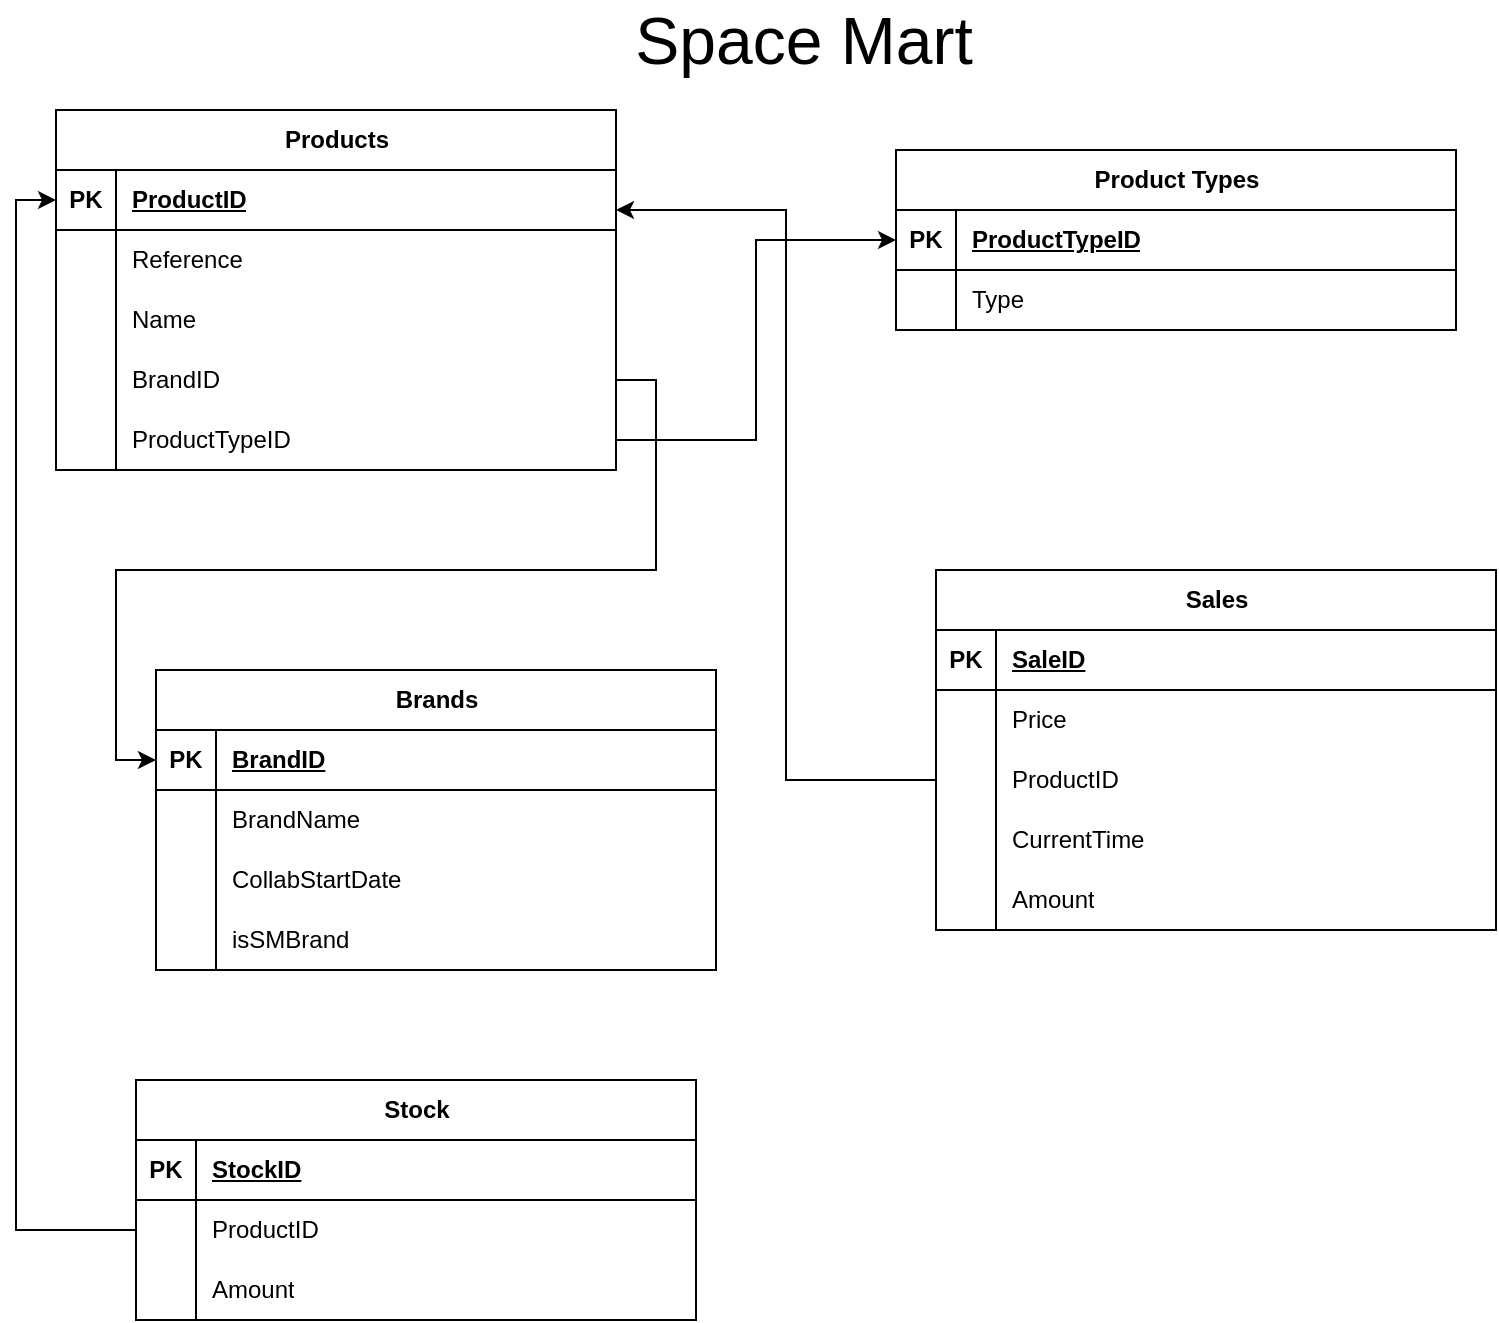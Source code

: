 <mxfile version="21.2.1" type="github">
  <diagram name="Page-1" id="Y0gpa_do-GXx1ux8oH2O">
    <mxGraphModel dx="1050" dy="581" grid="1" gridSize="10" guides="1" tooltips="1" connect="1" arrows="1" fold="1" page="1" pageScale="1" pageWidth="827" pageHeight="1169" math="0" shadow="0">
      <root>
        <mxCell id="0" />
        <mxCell id="1" parent="0" />
        <mxCell id="UjEITl3_2G-juXB7MJoG-36" value="Products" style="shape=table;startSize=30;container=1;collapsible=1;childLayout=tableLayout;fixedRows=1;rowLines=0;fontStyle=1;align=center;resizeLast=1;html=1;" vertex="1" parent="1">
          <mxGeometry x="40" y="100" width="280" height="180" as="geometry">
            <mxRectangle x="290" y="180" width="90" height="30" as="alternateBounds" />
          </mxGeometry>
        </mxCell>
        <mxCell id="UjEITl3_2G-juXB7MJoG-37" value="" style="shape=tableRow;horizontal=0;startSize=0;swimlaneHead=0;swimlaneBody=0;fillColor=none;collapsible=0;dropTarget=0;points=[[0,0.5],[1,0.5]];portConstraint=eastwest;top=0;left=0;right=0;bottom=1;" vertex="1" parent="UjEITl3_2G-juXB7MJoG-36">
          <mxGeometry y="30" width="280" height="30" as="geometry" />
        </mxCell>
        <mxCell id="UjEITl3_2G-juXB7MJoG-38" value="PK" style="shape=partialRectangle;connectable=0;fillColor=none;top=0;left=0;bottom=0;right=0;fontStyle=1;overflow=hidden;whiteSpace=wrap;html=1;" vertex="1" parent="UjEITl3_2G-juXB7MJoG-37">
          <mxGeometry width="30" height="30" as="geometry">
            <mxRectangle width="30" height="30" as="alternateBounds" />
          </mxGeometry>
        </mxCell>
        <mxCell id="UjEITl3_2G-juXB7MJoG-39" value="ProductID" style="shape=partialRectangle;connectable=0;fillColor=none;top=0;left=0;bottom=0;right=0;align=left;spacingLeft=6;fontStyle=5;overflow=hidden;whiteSpace=wrap;html=1;" vertex="1" parent="UjEITl3_2G-juXB7MJoG-37">
          <mxGeometry x="30" width="250" height="30" as="geometry">
            <mxRectangle width="250" height="30" as="alternateBounds" />
          </mxGeometry>
        </mxCell>
        <mxCell id="UjEITl3_2G-juXB7MJoG-40" value="" style="shape=tableRow;horizontal=0;startSize=0;swimlaneHead=0;swimlaneBody=0;fillColor=none;collapsible=0;dropTarget=0;points=[[0,0.5],[1,0.5]];portConstraint=eastwest;top=0;left=0;right=0;bottom=0;" vertex="1" parent="UjEITl3_2G-juXB7MJoG-36">
          <mxGeometry y="60" width="280" height="30" as="geometry" />
        </mxCell>
        <mxCell id="UjEITl3_2G-juXB7MJoG-41" value="" style="shape=partialRectangle;connectable=0;fillColor=none;top=0;left=0;bottom=0;right=0;editable=1;overflow=hidden;whiteSpace=wrap;html=1;" vertex="1" parent="UjEITl3_2G-juXB7MJoG-40">
          <mxGeometry width="30" height="30" as="geometry">
            <mxRectangle width="30" height="30" as="alternateBounds" />
          </mxGeometry>
        </mxCell>
        <mxCell id="UjEITl3_2G-juXB7MJoG-42" value="Reference" style="shape=partialRectangle;connectable=0;fillColor=none;top=0;left=0;bottom=0;right=0;align=left;spacingLeft=6;overflow=hidden;whiteSpace=wrap;html=1;" vertex="1" parent="UjEITl3_2G-juXB7MJoG-40">
          <mxGeometry x="30" width="250" height="30" as="geometry">
            <mxRectangle width="250" height="30" as="alternateBounds" />
          </mxGeometry>
        </mxCell>
        <mxCell id="UjEITl3_2G-juXB7MJoG-43" value="" style="shape=tableRow;horizontal=0;startSize=0;swimlaneHead=0;swimlaneBody=0;fillColor=none;collapsible=0;dropTarget=0;points=[[0,0.5],[1,0.5]];portConstraint=eastwest;top=0;left=0;right=0;bottom=0;" vertex="1" parent="UjEITl3_2G-juXB7MJoG-36">
          <mxGeometry y="90" width="280" height="30" as="geometry" />
        </mxCell>
        <mxCell id="UjEITl3_2G-juXB7MJoG-44" value="" style="shape=partialRectangle;connectable=0;fillColor=none;top=0;left=0;bottom=0;right=0;editable=1;overflow=hidden;whiteSpace=wrap;html=1;" vertex="1" parent="UjEITl3_2G-juXB7MJoG-43">
          <mxGeometry width="30" height="30" as="geometry">
            <mxRectangle width="30" height="30" as="alternateBounds" />
          </mxGeometry>
        </mxCell>
        <mxCell id="UjEITl3_2G-juXB7MJoG-45" value="Name" style="shape=partialRectangle;connectable=0;fillColor=none;top=0;left=0;bottom=0;right=0;align=left;spacingLeft=6;overflow=hidden;whiteSpace=wrap;html=1;" vertex="1" parent="UjEITl3_2G-juXB7MJoG-43">
          <mxGeometry x="30" width="250" height="30" as="geometry">
            <mxRectangle width="250" height="30" as="alternateBounds" />
          </mxGeometry>
        </mxCell>
        <mxCell id="UjEITl3_2G-juXB7MJoG-46" value="" style="shape=tableRow;horizontal=0;startSize=0;swimlaneHead=0;swimlaneBody=0;fillColor=none;collapsible=0;dropTarget=0;points=[[0,0.5],[1,0.5]];portConstraint=eastwest;top=0;left=0;right=0;bottom=0;" vertex="1" parent="UjEITl3_2G-juXB7MJoG-36">
          <mxGeometry y="120" width="280" height="30" as="geometry" />
        </mxCell>
        <mxCell id="UjEITl3_2G-juXB7MJoG-47" value="" style="shape=partialRectangle;connectable=0;fillColor=none;top=0;left=0;bottom=0;right=0;editable=1;overflow=hidden;whiteSpace=wrap;html=1;" vertex="1" parent="UjEITl3_2G-juXB7MJoG-46">
          <mxGeometry width="30" height="30" as="geometry">
            <mxRectangle width="30" height="30" as="alternateBounds" />
          </mxGeometry>
        </mxCell>
        <mxCell id="UjEITl3_2G-juXB7MJoG-48" value="BrandID" style="shape=partialRectangle;connectable=0;fillColor=none;top=0;left=0;bottom=0;right=0;align=left;spacingLeft=6;overflow=hidden;whiteSpace=wrap;html=1;" vertex="1" parent="UjEITl3_2G-juXB7MJoG-46">
          <mxGeometry x="30" width="250" height="30" as="geometry">
            <mxRectangle width="250" height="30" as="alternateBounds" />
          </mxGeometry>
        </mxCell>
        <mxCell id="UjEITl3_2G-juXB7MJoG-49" style="shape=tableRow;horizontal=0;startSize=0;swimlaneHead=0;swimlaneBody=0;fillColor=none;collapsible=0;dropTarget=0;points=[[0,0.5],[1,0.5]];portConstraint=eastwest;top=0;left=0;right=0;bottom=0;" vertex="1" parent="UjEITl3_2G-juXB7MJoG-36">
          <mxGeometry y="150" width="280" height="30" as="geometry" />
        </mxCell>
        <mxCell id="UjEITl3_2G-juXB7MJoG-50" style="shape=partialRectangle;connectable=0;fillColor=none;top=0;left=0;bottom=0;right=0;editable=1;overflow=hidden;whiteSpace=wrap;html=1;" vertex="1" parent="UjEITl3_2G-juXB7MJoG-49">
          <mxGeometry width="30" height="30" as="geometry">
            <mxRectangle width="30" height="30" as="alternateBounds" />
          </mxGeometry>
        </mxCell>
        <mxCell id="UjEITl3_2G-juXB7MJoG-51" value="ProductTypeID" style="shape=partialRectangle;connectable=0;fillColor=none;top=0;left=0;bottom=0;right=0;align=left;spacingLeft=6;overflow=hidden;whiteSpace=wrap;html=1;" vertex="1" parent="UjEITl3_2G-juXB7MJoG-49">
          <mxGeometry x="30" width="250" height="30" as="geometry">
            <mxRectangle width="250" height="30" as="alternateBounds" />
          </mxGeometry>
        </mxCell>
        <mxCell id="UjEITl3_2G-juXB7MJoG-5" value="Space Mart" style="text;html=1;strokeColor=none;fillColor=none;align=center;verticalAlign=middle;whiteSpace=wrap;rounded=0;fontSize=33;" vertex="1" parent="1">
          <mxGeometry x="299" y="50" width="230" height="30" as="geometry" />
        </mxCell>
        <mxCell id="UjEITl3_2G-juXB7MJoG-57" value="Product Types" style="shape=table;startSize=30;container=1;collapsible=1;childLayout=tableLayout;fixedRows=1;rowLines=0;fontStyle=1;align=center;resizeLast=1;html=1;" vertex="1" parent="1">
          <mxGeometry x="460" y="120" width="280" height="90" as="geometry">
            <mxRectangle x="290" y="180" width="90" height="30" as="alternateBounds" />
          </mxGeometry>
        </mxCell>
        <mxCell id="UjEITl3_2G-juXB7MJoG-58" value="" style="shape=tableRow;horizontal=0;startSize=0;swimlaneHead=0;swimlaneBody=0;fillColor=none;collapsible=0;dropTarget=0;points=[[0,0.5],[1,0.5]];portConstraint=eastwest;top=0;left=0;right=0;bottom=1;" vertex="1" parent="UjEITl3_2G-juXB7MJoG-57">
          <mxGeometry y="30" width="280" height="30" as="geometry" />
        </mxCell>
        <mxCell id="UjEITl3_2G-juXB7MJoG-59" value="PK" style="shape=partialRectangle;connectable=0;fillColor=none;top=0;left=0;bottom=0;right=0;fontStyle=1;overflow=hidden;whiteSpace=wrap;html=1;" vertex="1" parent="UjEITl3_2G-juXB7MJoG-58">
          <mxGeometry width="30" height="30" as="geometry">
            <mxRectangle width="30" height="30" as="alternateBounds" />
          </mxGeometry>
        </mxCell>
        <mxCell id="UjEITl3_2G-juXB7MJoG-60" value="ProductTypeID" style="shape=partialRectangle;connectable=0;fillColor=none;top=0;left=0;bottom=0;right=0;align=left;spacingLeft=6;fontStyle=5;overflow=hidden;whiteSpace=wrap;html=1;" vertex="1" parent="UjEITl3_2G-juXB7MJoG-58">
          <mxGeometry x="30" width="250" height="30" as="geometry">
            <mxRectangle width="250" height="30" as="alternateBounds" />
          </mxGeometry>
        </mxCell>
        <mxCell id="UjEITl3_2G-juXB7MJoG-61" value="" style="shape=tableRow;horizontal=0;startSize=0;swimlaneHead=0;swimlaneBody=0;fillColor=none;collapsible=0;dropTarget=0;points=[[0,0.5],[1,0.5]];portConstraint=eastwest;top=0;left=0;right=0;bottom=0;" vertex="1" parent="UjEITl3_2G-juXB7MJoG-57">
          <mxGeometry y="60" width="280" height="30" as="geometry" />
        </mxCell>
        <mxCell id="UjEITl3_2G-juXB7MJoG-62" value="" style="shape=partialRectangle;connectable=0;fillColor=none;top=0;left=0;bottom=0;right=0;editable=1;overflow=hidden;whiteSpace=wrap;html=1;" vertex="1" parent="UjEITl3_2G-juXB7MJoG-61">
          <mxGeometry width="30" height="30" as="geometry">
            <mxRectangle width="30" height="30" as="alternateBounds" />
          </mxGeometry>
        </mxCell>
        <mxCell id="UjEITl3_2G-juXB7MJoG-63" value="Type" style="shape=partialRectangle;connectable=0;fillColor=none;top=0;left=0;bottom=0;right=0;align=left;spacingLeft=6;overflow=hidden;whiteSpace=wrap;html=1;" vertex="1" parent="UjEITl3_2G-juXB7MJoG-61">
          <mxGeometry x="30" width="250" height="30" as="geometry">
            <mxRectangle width="250" height="30" as="alternateBounds" />
          </mxGeometry>
        </mxCell>
        <mxCell id="UjEITl3_2G-juXB7MJoG-74" style="edgeStyle=orthogonalEdgeStyle;rounded=0;orthogonalLoop=1;jettySize=auto;html=1;" edge="1" parent="1" source="UjEITl3_2G-juXB7MJoG-49" target="UjEITl3_2G-juXB7MJoG-58">
          <mxGeometry relative="1" as="geometry" />
        </mxCell>
        <mxCell id="UjEITl3_2G-juXB7MJoG-75" value="Brands" style="shape=table;startSize=30;container=1;collapsible=1;childLayout=tableLayout;fixedRows=1;rowLines=0;fontStyle=1;align=center;resizeLast=1;html=1;" vertex="1" parent="1">
          <mxGeometry x="90" y="380" width="280" height="150" as="geometry">
            <mxRectangle x="290" y="180" width="90" height="30" as="alternateBounds" />
          </mxGeometry>
        </mxCell>
        <mxCell id="UjEITl3_2G-juXB7MJoG-76" value="" style="shape=tableRow;horizontal=0;startSize=0;swimlaneHead=0;swimlaneBody=0;fillColor=none;collapsible=0;dropTarget=0;points=[[0,0.5],[1,0.5]];portConstraint=eastwest;top=0;left=0;right=0;bottom=1;" vertex="1" parent="UjEITl3_2G-juXB7MJoG-75">
          <mxGeometry y="30" width="280" height="30" as="geometry" />
        </mxCell>
        <mxCell id="UjEITl3_2G-juXB7MJoG-77" value="PK" style="shape=partialRectangle;connectable=0;fillColor=none;top=0;left=0;bottom=0;right=0;fontStyle=1;overflow=hidden;whiteSpace=wrap;html=1;" vertex="1" parent="UjEITl3_2G-juXB7MJoG-76">
          <mxGeometry width="30" height="30" as="geometry">
            <mxRectangle width="30" height="30" as="alternateBounds" />
          </mxGeometry>
        </mxCell>
        <mxCell id="UjEITl3_2G-juXB7MJoG-78" value="BrandID" style="shape=partialRectangle;connectable=0;fillColor=none;top=0;left=0;bottom=0;right=0;align=left;spacingLeft=6;fontStyle=5;overflow=hidden;whiteSpace=wrap;html=1;" vertex="1" parent="UjEITl3_2G-juXB7MJoG-76">
          <mxGeometry x="30" width="250" height="30" as="geometry">
            <mxRectangle width="250" height="30" as="alternateBounds" />
          </mxGeometry>
        </mxCell>
        <mxCell id="UjEITl3_2G-juXB7MJoG-79" value="" style="shape=tableRow;horizontal=0;startSize=0;swimlaneHead=0;swimlaneBody=0;fillColor=none;collapsible=0;dropTarget=0;points=[[0,0.5],[1,0.5]];portConstraint=eastwest;top=0;left=0;right=0;bottom=0;" vertex="1" parent="UjEITl3_2G-juXB7MJoG-75">
          <mxGeometry y="60" width="280" height="30" as="geometry" />
        </mxCell>
        <mxCell id="UjEITl3_2G-juXB7MJoG-80" value="" style="shape=partialRectangle;connectable=0;fillColor=none;top=0;left=0;bottom=0;right=0;editable=1;overflow=hidden;whiteSpace=wrap;html=1;" vertex="1" parent="UjEITl3_2G-juXB7MJoG-79">
          <mxGeometry width="30" height="30" as="geometry">
            <mxRectangle width="30" height="30" as="alternateBounds" />
          </mxGeometry>
        </mxCell>
        <mxCell id="UjEITl3_2G-juXB7MJoG-81" value="BrandName" style="shape=partialRectangle;connectable=0;fillColor=none;top=0;left=0;bottom=0;right=0;align=left;spacingLeft=6;overflow=hidden;whiteSpace=wrap;html=1;" vertex="1" parent="UjEITl3_2G-juXB7MJoG-79">
          <mxGeometry x="30" width="250" height="30" as="geometry">
            <mxRectangle width="250" height="30" as="alternateBounds" />
          </mxGeometry>
        </mxCell>
        <mxCell id="UjEITl3_2G-juXB7MJoG-82" value="" style="shape=tableRow;horizontal=0;startSize=0;swimlaneHead=0;swimlaneBody=0;fillColor=none;collapsible=0;dropTarget=0;points=[[0,0.5],[1,0.5]];portConstraint=eastwest;top=0;left=0;right=0;bottom=0;" vertex="1" parent="UjEITl3_2G-juXB7MJoG-75">
          <mxGeometry y="90" width="280" height="30" as="geometry" />
        </mxCell>
        <mxCell id="UjEITl3_2G-juXB7MJoG-83" value="" style="shape=partialRectangle;connectable=0;fillColor=none;top=0;left=0;bottom=0;right=0;editable=1;overflow=hidden;whiteSpace=wrap;html=1;" vertex="1" parent="UjEITl3_2G-juXB7MJoG-82">
          <mxGeometry width="30" height="30" as="geometry">
            <mxRectangle width="30" height="30" as="alternateBounds" />
          </mxGeometry>
        </mxCell>
        <mxCell id="UjEITl3_2G-juXB7MJoG-84" value="CollabStartDate" style="shape=partialRectangle;connectable=0;fillColor=none;top=0;left=0;bottom=0;right=0;align=left;spacingLeft=6;overflow=hidden;whiteSpace=wrap;html=1;" vertex="1" parent="UjEITl3_2G-juXB7MJoG-82">
          <mxGeometry x="30" width="250" height="30" as="geometry">
            <mxRectangle width="250" height="30" as="alternateBounds" />
          </mxGeometry>
        </mxCell>
        <mxCell id="UjEITl3_2G-juXB7MJoG-85" value="" style="shape=tableRow;horizontal=0;startSize=0;swimlaneHead=0;swimlaneBody=0;fillColor=none;collapsible=0;dropTarget=0;points=[[0,0.5],[1,0.5]];portConstraint=eastwest;top=0;left=0;right=0;bottom=0;" vertex="1" parent="UjEITl3_2G-juXB7MJoG-75">
          <mxGeometry y="120" width="280" height="30" as="geometry" />
        </mxCell>
        <mxCell id="UjEITl3_2G-juXB7MJoG-86" value="" style="shape=partialRectangle;connectable=0;fillColor=none;top=0;left=0;bottom=0;right=0;editable=1;overflow=hidden;whiteSpace=wrap;html=1;" vertex="1" parent="UjEITl3_2G-juXB7MJoG-85">
          <mxGeometry width="30" height="30" as="geometry">
            <mxRectangle width="30" height="30" as="alternateBounds" />
          </mxGeometry>
        </mxCell>
        <mxCell id="UjEITl3_2G-juXB7MJoG-87" value="isSMBrand" style="shape=partialRectangle;connectable=0;fillColor=none;top=0;left=0;bottom=0;right=0;align=left;spacingLeft=6;overflow=hidden;whiteSpace=wrap;html=1;" vertex="1" parent="UjEITl3_2G-juXB7MJoG-85">
          <mxGeometry x="30" width="250" height="30" as="geometry">
            <mxRectangle width="250" height="30" as="alternateBounds" />
          </mxGeometry>
        </mxCell>
        <mxCell id="UjEITl3_2G-juXB7MJoG-91" style="edgeStyle=orthogonalEdgeStyle;rounded=0;orthogonalLoop=1;jettySize=auto;html=1;" edge="1" parent="1" source="UjEITl3_2G-juXB7MJoG-46" target="UjEITl3_2G-juXB7MJoG-76">
          <mxGeometry relative="1" as="geometry" />
        </mxCell>
        <mxCell id="UjEITl3_2G-juXB7MJoG-92" value="Sales" style="shape=table;startSize=30;container=1;collapsible=1;childLayout=tableLayout;fixedRows=1;rowLines=0;fontStyle=1;align=center;resizeLast=1;html=1;" vertex="1" parent="1">
          <mxGeometry x="480" y="330" width="280" height="180" as="geometry">
            <mxRectangle x="290" y="180" width="90" height="30" as="alternateBounds" />
          </mxGeometry>
        </mxCell>
        <mxCell id="UjEITl3_2G-juXB7MJoG-93" value="" style="shape=tableRow;horizontal=0;startSize=0;swimlaneHead=0;swimlaneBody=0;fillColor=none;collapsible=0;dropTarget=0;points=[[0,0.5],[1,0.5]];portConstraint=eastwest;top=0;left=0;right=0;bottom=1;" vertex="1" parent="UjEITl3_2G-juXB7MJoG-92">
          <mxGeometry y="30" width="280" height="30" as="geometry" />
        </mxCell>
        <mxCell id="UjEITl3_2G-juXB7MJoG-94" value="PK" style="shape=partialRectangle;connectable=0;fillColor=none;top=0;left=0;bottom=0;right=0;fontStyle=1;overflow=hidden;whiteSpace=wrap;html=1;" vertex="1" parent="UjEITl3_2G-juXB7MJoG-93">
          <mxGeometry width="30" height="30" as="geometry">
            <mxRectangle width="30" height="30" as="alternateBounds" />
          </mxGeometry>
        </mxCell>
        <mxCell id="UjEITl3_2G-juXB7MJoG-95" value="SaleID" style="shape=partialRectangle;connectable=0;fillColor=none;top=0;left=0;bottom=0;right=0;align=left;spacingLeft=6;fontStyle=5;overflow=hidden;whiteSpace=wrap;html=1;" vertex="1" parent="UjEITl3_2G-juXB7MJoG-93">
          <mxGeometry x="30" width="250" height="30" as="geometry">
            <mxRectangle width="250" height="30" as="alternateBounds" />
          </mxGeometry>
        </mxCell>
        <mxCell id="UjEITl3_2G-juXB7MJoG-96" value="" style="shape=tableRow;horizontal=0;startSize=0;swimlaneHead=0;swimlaneBody=0;fillColor=none;collapsible=0;dropTarget=0;points=[[0,0.5],[1,0.5]];portConstraint=eastwest;top=0;left=0;right=0;bottom=0;" vertex="1" parent="UjEITl3_2G-juXB7MJoG-92">
          <mxGeometry y="60" width="280" height="30" as="geometry" />
        </mxCell>
        <mxCell id="UjEITl3_2G-juXB7MJoG-97" value="" style="shape=partialRectangle;connectable=0;fillColor=none;top=0;left=0;bottom=0;right=0;editable=1;overflow=hidden;whiteSpace=wrap;html=1;" vertex="1" parent="UjEITl3_2G-juXB7MJoG-96">
          <mxGeometry width="30" height="30" as="geometry">
            <mxRectangle width="30" height="30" as="alternateBounds" />
          </mxGeometry>
        </mxCell>
        <mxCell id="UjEITl3_2G-juXB7MJoG-98" value="Price" style="shape=partialRectangle;connectable=0;fillColor=none;top=0;left=0;bottom=0;right=0;align=left;spacingLeft=6;overflow=hidden;whiteSpace=wrap;html=1;" vertex="1" parent="UjEITl3_2G-juXB7MJoG-96">
          <mxGeometry x="30" width="250" height="30" as="geometry">
            <mxRectangle width="250" height="30" as="alternateBounds" />
          </mxGeometry>
        </mxCell>
        <mxCell id="UjEITl3_2G-juXB7MJoG-99" value="" style="shape=tableRow;horizontal=0;startSize=0;swimlaneHead=0;swimlaneBody=0;fillColor=none;collapsible=0;dropTarget=0;points=[[0,0.5],[1,0.5]];portConstraint=eastwest;top=0;left=0;right=0;bottom=0;" vertex="1" parent="UjEITl3_2G-juXB7MJoG-92">
          <mxGeometry y="90" width="280" height="30" as="geometry" />
        </mxCell>
        <mxCell id="UjEITl3_2G-juXB7MJoG-100" value="" style="shape=partialRectangle;connectable=0;fillColor=none;top=0;left=0;bottom=0;right=0;editable=1;overflow=hidden;whiteSpace=wrap;html=1;" vertex="1" parent="UjEITl3_2G-juXB7MJoG-99">
          <mxGeometry width="30" height="30" as="geometry">
            <mxRectangle width="30" height="30" as="alternateBounds" />
          </mxGeometry>
        </mxCell>
        <mxCell id="UjEITl3_2G-juXB7MJoG-101" value="ProductID" style="shape=partialRectangle;connectable=0;fillColor=none;top=0;left=0;bottom=0;right=0;align=left;spacingLeft=6;overflow=hidden;whiteSpace=wrap;html=1;" vertex="1" parent="UjEITl3_2G-juXB7MJoG-99">
          <mxGeometry x="30" width="250" height="30" as="geometry">
            <mxRectangle width="250" height="30" as="alternateBounds" />
          </mxGeometry>
        </mxCell>
        <mxCell id="UjEITl3_2G-juXB7MJoG-102" value="" style="shape=tableRow;horizontal=0;startSize=0;swimlaneHead=0;swimlaneBody=0;fillColor=none;collapsible=0;dropTarget=0;points=[[0,0.5],[1,0.5]];portConstraint=eastwest;top=0;left=0;right=0;bottom=0;" vertex="1" parent="UjEITl3_2G-juXB7MJoG-92">
          <mxGeometry y="120" width="280" height="30" as="geometry" />
        </mxCell>
        <mxCell id="UjEITl3_2G-juXB7MJoG-103" value="" style="shape=partialRectangle;connectable=0;fillColor=none;top=0;left=0;bottom=0;right=0;editable=1;overflow=hidden;whiteSpace=wrap;html=1;" vertex="1" parent="UjEITl3_2G-juXB7MJoG-102">
          <mxGeometry width="30" height="30" as="geometry">
            <mxRectangle width="30" height="30" as="alternateBounds" />
          </mxGeometry>
        </mxCell>
        <mxCell id="UjEITl3_2G-juXB7MJoG-104" value="CurrentTime" style="shape=partialRectangle;connectable=0;fillColor=none;top=0;left=0;bottom=0;right=0;align=left;spacingLeft=6;overflow=hidden;whiteSpace=wrap;html=1;" vertex="1" parent="UjEITl3_2G-juXB7MJoG-102">
          <mxGeometry x="30" width="250" height="30" as="geometry">
            <mxRectangle width="250" height="30" as="alternateBounds" />
          </mxGeometry>
        </mxCell>
        <mxCell id="UjEITl3_2G-juXB7MJoG-105" style="shape=tableRow;horizontal=0;startSize=0;swimlaneHead=0;swimlaneBody=0;fillColor=none;collapsible=0;dropTarget=0;points=[[0,0.5],[1,0.5]];portConstraint=eastwest;top=0;left=0;right=0;bottom=0;" vertex="1" parent="UjEITl3_2G-juXB7MJoG-92">
          <mxGeometry y="150" width="280" height="30" as="geometry" />
        </mxCell>
        <mxCell id="UjEITl3_2G-juXB7MJoG-106" style="shape=partialRectangle;connectable=0;fillColor=none;top=0;left=0;bottom=0;right=0;editable=1;overflow=hidden;whiteSpace=wrap;html=1;" vertex="1" parent="UjEITl3_2G-juXB7MJoG-105">
          <mxGeometry width="30" height="30" as="geometry">
            <mxRectangle width="30" height="30" as="alternateBounds" />
          </mxGeometry>
        </mxCell>
        <mxCell id="UjEITl3_2G-juXB7MJoG-107" value="Amount" style="shape=partialRectangle;connectable=0;fillColor=none;top=0;left=0;bottom=0;right=0;align=left;spacingLeft=6;overflow=hidden;whiteSpace=wrap;html=1;" vertex="1" parent="UjEITl3_2G-juXB7MJoG-105">
          <mxGeometry x="30" width="250" height="30" as="geometry">
            <mxRectangle width="250" height="30" as="alternateBounds" />
          </mxGeometry>
        </mxCell>
        <mxCell id="UjEITl3_2G-juXB7MJoG-108" style="edgeStyle=orthogonalEdgeStyle;rounded=0;orthogonalLoop=1;jettySize=auto;html=1;" edge="1" parent="1" source="UjEITl3_2G-juXB7MJoG-99" target="UjEITl3_2G-juXB7MJoG-37">
          <mxGeometry relative="1" as="geometry">
            <Array as="points">
              <mxPoint x="405" y="435" />
              <mxPoint x="405" y="150" />
            </Array>
          </mxGeometry>
        </mxCell>
        <mxCell id="UjEITl3_2G-juXB7MJoG-109" value="Stock" style="shape=table;startSize=30;container=1;collapsible=1;childLayout=tableLayout;fixedRows=1;rowLines=0;fontStyle=1;align=center;resizeLast=1;html=1;" vertex="1" parent="1">
          <mxGeometry x="80" y="585" width="280" height="120" as="geometry">
            <mxRectangle x="290" y="180" width="90" height="30" as="alternateBounds" />
          </mxGeometry>
        </mxCell>
        <mxCell id="UjEITl3_2G-juXB7MJoG-110" value="" style="shape=tableRow;horizontal=0;startSize=0;swimlaneHead=0;swimlaneBody=0;fillColor=none;collapsible=0;dropTarget=0;points=[[0,0.5],[1,0.5]];portConstraint=eastwest;top=0;left=0;right=0;bottom=1;" vertex="1" parent="UjEITl3_2G-juXB7MJoG-109">
          <mxGeometry y="30" width="280" height="30" as="geometry" />
        </mxCell>
        <mxCell id="UjEITl3_2G-juXB7MJoG-111" value="PK" style="shape=partialRectangle;connectable=0;fillColor=none;top=0;left=0;bottom=0;right=0;fontStyle=1;overflow=hidden;whiteSpace=wrap;html=1;" vertex="1" parent="UjEITl3_2G-juXB7MJoG-110">
          <mxGeometry width="30" height="30" as="geometry">
            <mxRectangle width="30" height="30" as="alternateBounds" />
          </mxGeometry>
        </mxCell>
        <mxCell id="UjEITl3_2G-juXB7MJoG-112" value="StockID" style="shape=partialRectangle;connectable=0;fillColor=none;top=0;left=0;bottom=0;right=0;align=left;spacingLeft=6;fontStyle=5;overflow=hidden;whiteSpace=wrap;html=1;" vertex="1" parent="UjEITl3_2G-juXB7MJoG-110">
          <mxGeometry x="30" width="250" height="30" as="geometry">
            <mxRectangle width="250" height="30" as="alternateBounds" />
          </mxGeometry>
        </mxCell>
        <mxCell id="UjEITl3_2G-juXB7MJoG-113" value="" style="shape=tableRow;horizontal=0;startSize=0;swimlaneHead=0;swimlaneBody=0;fillColor=none;collapsible=0;dropTarget=0;points=[[0,0.5],[1,0.5]];portConstraint=eastwest;top=0;left=0;right=0;bottom=0;" vertex="1" parent="UjEITl3_2G-juXB7MJoG-109">
          <mxGeometry y="60" width="280" height="30" as="geometry" />
        </mxCell>
        <mxCell id="UjEITl3_2G-juXB7MJoG-114" value="" style="shape=partialRectangle;connectable=0;fillColor=none;top=0;left=0;bottom=0;right=0;editable=1;overflow=hidden;whiteSpace=wrap;html=1;" vertex="1" parent="UjEITl3_2G-juXB7MJoG-113">
          <mxGeometry width="30" height="30" as="geometry">
            <mxRectangle width="30" height="30" as="alternateBounds" />
          </mxGeometry>
        </mxCell>
        <mxCell id="UjEITl3_2G-juXB7MJoG-115" value="ProductID" style="shape=partialRectangle;connectable=0;fillColor=none;top=0;left=0;bottom=0;right=0;align=left;spacingLeft=6;overflow=hidden;whiteSpace=wrap;html=1;" vertex="1" parent="UjEITl3_2G-juXB7MJoG-113">
          <mxGeometry x="30" width="250" height="30" as="geometry">
            <mxRectangle width="250" height="30" as="alternateBounds" />
          </mxGeometry>
        </mxCell>
        <mxCell id="UjEITl3_2G-juXB7MJoG-116" value="" style="shape=tableRow;horizontal=0;startSize=0;swimlaneHead=0;swimlaneBody=0;fillColor=none;collapsible=0;dropTarget=0;points=[[0,0.5],[1,0.5]];portConstraint=eastwest;top=0;left=0;right=0;bottom=0;" vertex="1" parent="UjEITl3_2G-juXB7MJoG-109">
          <mxGeometry y="90" width="280" height="30" as="geometry" />
        </mxCell>
        <mxCell id="UjEITl3_2G-juXB7MJoG-117" value="" style="shape=partialRectangle;connectable=0;fillColor=none;top=0;left=0;bottom=0;right=0;editable=1;overflow=hidden;whiteSpace=wrap;html=1;" vertex="1" parent="UjEITl3_2G-juXB7MJoG-116">
          <mxGeometry width="30" height="30" as="geometry">
            <mxRectangle width="30" height="30" as="alternateBounds" />
          </mxGeometry>
        </mxCell>
        <mxCell id="UjEITl3_2G-juXB7MJoG-118" value="Amount" style="shape=partialRectangle;connectable=0;fillColor=none;top=0;left=0;bottom=0;right=0;align=left;spacingLeft=6;overflow=hidden;whiteSpace=wrap;html=1;" vertex="1" parent="UjEITl3_2G-juXB7MJoG-116">
          <mxGeometry x="30" width="250" height="30" as="geometry">
            <mxRectangle width="250" height="30" as="alternateBounds" />
          </mxGeometry>
        </mxCell>
        <mxCell id="UjEITl3_2G-juXB7MJoG-125" style="edgeStyle=orthogonalEdgeStyle;rounded=0;orthogonalLoop=1;jettySize=auto;html=1;" edge="1" parent="1" source="UjEITl3_2G-juXB7MJoG-113" target="UjEITl3_2G-juXB7MJoG-37">
          <mxGeometry relative="1" as="geometry">
            <Array as="points">
              <mxPoint x="20" y="660" />
              <mxPoint x="20" y="145" />
            </Array>
          </mxGeometry>
        </mxCell>
      </root>
    </mxGraphModel>
  </diagram>
</mxfile>
